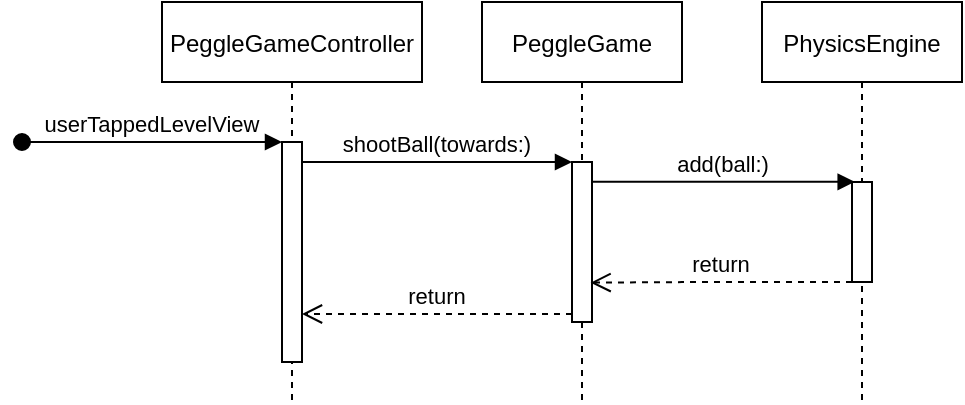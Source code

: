 <mxfile version="20.8.10" type="device"><diagram id="kgpKYQtTHZ0yAKxKKP6v" name="Page-1"><mxGraphModel dx="656" dy="423" grid="1" gridSize="10" guides="1" tooltips="1" connect="1" arrows="1" fold="1" page="1" pageScale="1" pageWidth="850" pageHeight="1100" background="#FFFFFF" math="0" shadow="0"><root><mxCell id="0"/><mxCell id="1" parent="0"/><mxCell id="3nuBFxr9cyL0pnOWT2aG-1" value="PeggleGameController" style="shape=umlLifeline;perimeter=lifelinePerimeter;container=1;collapsible=0;recursiveResize=0;rounded=0;shadow=0;strokeWidth=1;" parent="1" vertex="1"><mxGeometry x="150" y="80" width="130" height="200" as="geometry"/></mxCell><mxCell id="3nuBFxr9cyL0pnOWT2aG-2" value="" style="points=[];perimeter=orthogonalPerimeter;rounded=0;shadow=0;strokeWidth=1;" parent="3nuBFxr9cyL0pnOWT2aG-1" vertex="1"><mxGeometry x="60" y="70" width="10" height="110" as="geometry"/></mxCell><mxCell id="3nuBFxr9cyL0pnOWT2aG-3" value="userTappedLevelView" style="verticalAlign=bottom;startArrow=oval;endArrow=block;startSize=8;shadow=0;strokeWidth=1;labelBackgroundColor=none;" parent="3nuBFxr9cyL0pnOWT2aG-1" target="3nuBFxr9cyL0pnOWT2aG-2" edge="1"><mxGeometry relative="1" as="geometry"><mxPoint x="-70" y="70" as="sourcePoint"/></mxGeometry></mxCell><mxCell id="3nuBFxr9cyL0pnOWT2aG-5" value="PeggleGame" style="shape=umlLifeline;perimeter=lifelinePerimeter;container=1;collapsible=0;recursiveResize=0;rounded=0;shadow=0;strokeWidth=1;" parent="1" vertex="1"><mxGeometry x="310" y="80" width="100" height="200" as="geometry"/></mxCell><mxCell id="3nuBFxr9cyL0pnOWT2aG-6" value="" style="points=[];perimeter=orthogonalPerimeter;rounded=0;shadow=0;strokeWidth=1;" parent="3nuBFxr9cyL0pnOWT2aG-5" vertex="1"><mxGeometry x="45" y="80" width="10" height="80" as="geometry"/></mxCell><mxCell id="3nuBFxr9cyL0pnOWT2aG-7" value="return" style="verticalAlign=bottom;endArrow=open;dashed=1;endSize=8;exitX=0;exitY=0.95;shadow=0;strokeWidth=1;" parent="1" source="3nuBFxr9cyL0pnOWT2aG-6" target="3nuBFxr9cyL0pnOWT2aG-2" edge="1"><mxGeometry relative="1" as="geometry"><mxPoint x="275" y="236" as="targetPoint"/></mxGeometry></mxCell><mxCell id="3nuBFxr9cyL0pnOWT2aG-8" value="shootBall(towards:)" style="verticalAlign=bottom;endArrow=block;entryX=0;entryY=0;shadow=0;strokeWidth=1;" parent="1" source="3nuBFxr9cyL0pnOWT2aG-2" target="3nuBFxr9cyL0pnOWT2aG-6" edge="1"><mxGeometry relative="1" as="geometry"><mxPoint x="275" y="160" as="sourcePoint"/></mxGeometry></mxCell><mxCell id="f4Yhm81YDxTtPrAYyUJn-1" value="PhysicsEngine" style="shape=umlLifeline;perimeter=lifelinePerimeter;container=1;collapsible=0;recursiveResize=0;rounded=0;shadow=0;strokeWidth=1;" vertex="1" parent="1"><mxGeometry x="450" y="80" width="100" height="200" as="geometry"/></mxCell><mxCell id="f4Yhm81YDxTtPrAYyUJn-2" value="" style="points=[];perimeter=orthogonalPerimeter;rounded=0;shadow=0;strokeWidth=1;" vertex="1" parent="f4Yhm81YDxTtPrAYyUJn-1"><mxGeometry x="45" y="90" width="10" height="50" as="geometry"/></mxCell><mxCell id="f4Yhm81YDxTtPrAYyUJn-3" value="add(ball:)" style="verticalAlign=bottom;endArrow=block;shadow=0;strokeWidth=1;entryX=0.133;entryY=-0.002;entryDx=0;entryDy=0;entryPerimeter=0;" edge="1" parent="1" source="3nuBFxr9cyL0pnOWT2aG-6" target="f4Yhm81YDxTtPrAYyUJn-2"><mxGeometry relative="1" as="geometry"><mxPoint x="360" y="170.0" as="sourcePoint"/><mxPoint x="470" y="170" as="targetPoint"/></mxGeometry></mxCell><mxCell id="f4Yhm81YDxTtPrAYyUJn-4" value="return" style="verticalAlign=bottom;endArrow=open;dashed=1;endSize=8;shadow=0;strokeWidth=1;entryX=0.929;entryY=0.754;entryDx=0;entryDy=0;entryPerimeter=0;" edge="1" parent="1" source="f4Yhm81YDxTtPrAYyUJn-2" target="3nuBFxr9cyL0pnOWT2aG-6"><mxGeometry relative="1" as="geometry"><mxPoint x="370" y="220" as="targetPoint"/><mxPoint x="530" y="240" as="sourcePoint"/><Array as="points"><mxPoint x="420" y="220"/></Array></mxGeometry></mxCell></root></mxGraphModel></diagram></mxfile>
